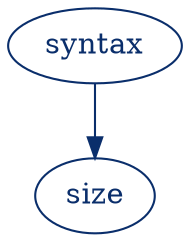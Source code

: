 digraph G {
  bgcolor="transparent";

  syn -> size [color="#0a2e6b"];

  syn [label=<syntax> color="#0a2e6b" fontcolor="#0a2e6b"];
  size [label=<size> color="#0a2e6b" fontcolor="#0a2e6b"];
}
